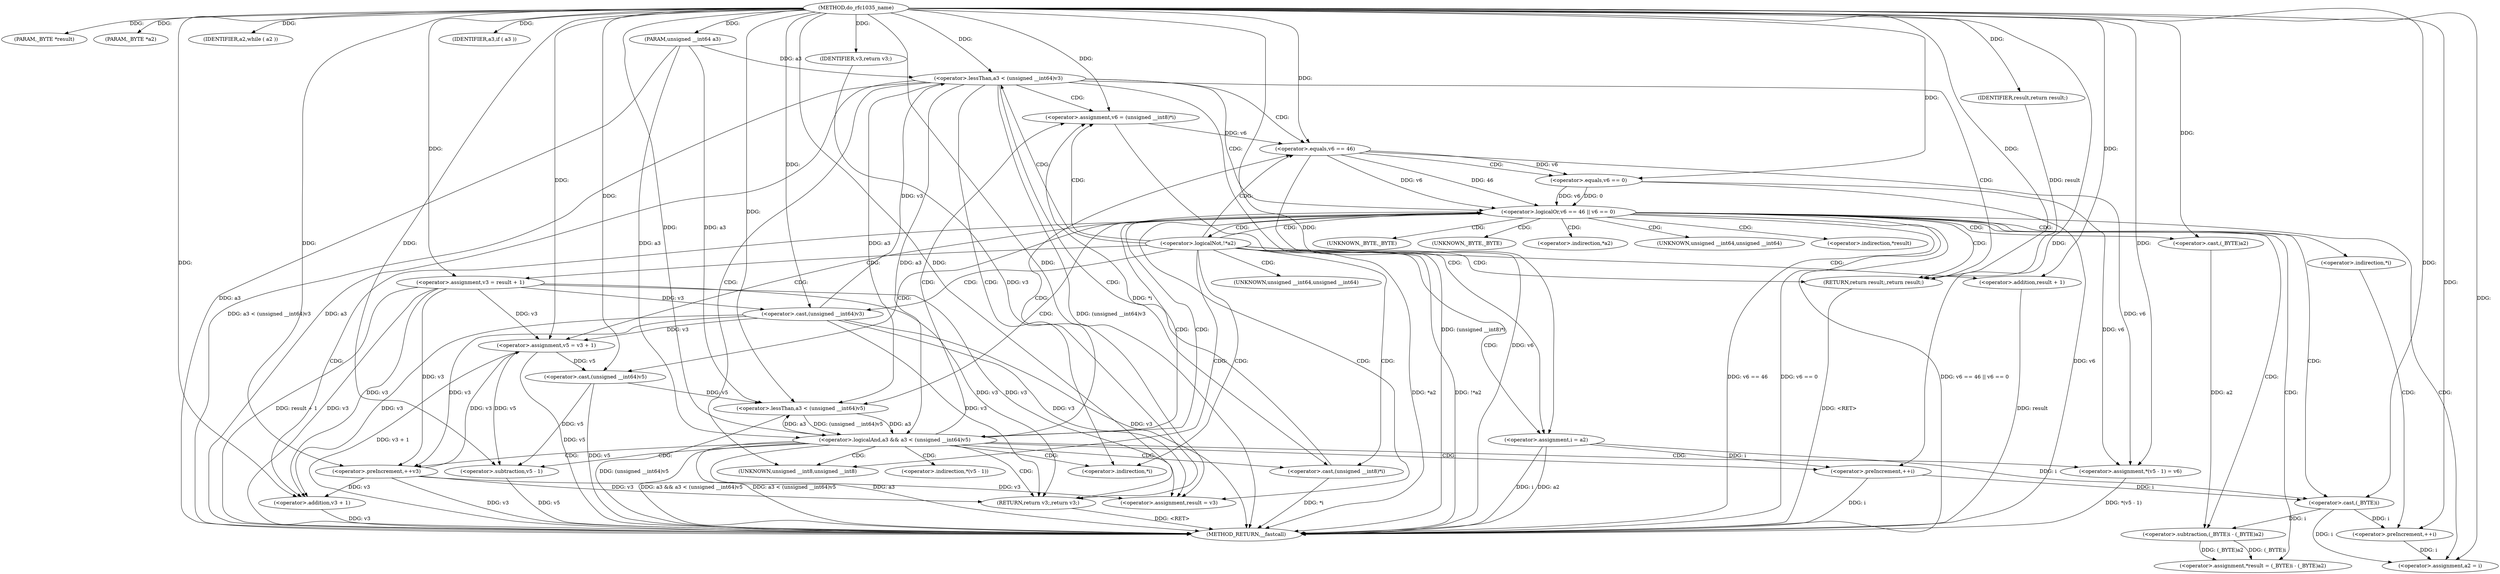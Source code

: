 digraph do_rfc1035_name {  
"1000105" [label = "(METHOD,do_rfc1035_name)" ]
"1000205" [label = "(METHOD_RETURN,__fastcall)" ]
"1000106" [label = "(PARAM,_BYTE *result)" ]
"1000107" [label = "(PARAM,_BYTE *a2)" ]
"1000108" [label = "(PARAM,unsigned __int64 a3)" ]
"1000115" [label = "(IDENTIFIER,a2,while ( a2 ))" ]
"1000118" [label = "(<operator>.logicalNot,!*a2)" ]
"1000122" [label = "(<operator>.assignment,v3 = result + 1)" ]
"1000124" [label = "(<operator>.addition,result + 1)" ]
"1000128" [label = "(IDENTIFIER,a3,if ( a3 ))" ]
"1000131" [label = "(<operator>.lessThan,a3 < (unsigned __int64)v3)" ]
"1000133" [label = "(<operator>.cast,(unsigned __int64)v3)" ]
"1000138" [label = "(<operator>.assignment,i = a2)" ]
"1000141" [label = "(<operator>.preIncrement,++i)" ]
"1000144" [label = "(<operator>.assignment,v6 = (unsigned __int8)*i)" ]
"1000146" [label = "(<operator>.cast,(unsigned __int8)*i)" ]
"1000151" [label = "(<operator>.logicalOr,v6 == 46 || v6 == 0)" ]
"1000152" [label = "(<operator>.equals,v6 == 46)" ]
"1000155" [label = "(<operator>.equals,v6 == 0)" ]
"1000159" [label = "(<operator>.assignment,v5 = v3 + 1)" ]
"1000161" [label = "(<operator>.addition,v3 + 1)" ]
"1000165" [label = "(<operator>.logicalAnd,a3 && a3 < (unsigned __int64)v5)" ]
"1000167" [label = "(<operator>.lessThan,a3 < (unsigned __int64)v5)" ]
"1000169" [label = "(<operator>.cast,(unsigned __int64)v5)" ]
"1000172" [label = "(RETURN,return v3;,return v3;)" ]
"1000173" [label = "(IDENTIFIER,v3,return v3;)" ]
"1000174" [label = "(<operator>.preIncrement,++v3)" ]
"1000176" [label = "(<operator>.assignment,*(v5 - 1) = v6)" ]
"1000178" [label = "(<operator>.subtraction,v5 - 1)" ]
"1000182" [label = "(<operator>.assignment,*result = (_BYTE)i - (_BYTE)a2)" ]
"1000185" [label = "(<operator>.subtraction,(_BYTE)i - (_BYTE)a2)" ]
"1000186" [label = "(<operator>.cast,(_BYTE)i)" ]
"1000189" [label = "(<operator>.cast,(_BYTE)a2)" ]
"1000195" [label = "(<operator>.preIncrement,++i)" ]
"1000197" [label = "(<operator>.assignment,a2 = i)" ]
"1000200" [label = "(<operator>.assignment,result = v3)" ]
"1000203" [label = "(RETURN,return result;,return result;)" ]
"1000204" [label = "(IDENTIFIER,result,return result;)" ]
"1000119" [label = "(<operator>.indirection,*a2)" ]
"1000134" [label = "(UNKNOWN,unsigned __int64,unsigned __int64)" ]
"1000147" [label = "(UNKNOWN,unsigned __int8,unsigned __int8)" ]
"1000148" [label = "(<operator>.indirection,*i)" ]
"1000170" [label = "(UNKNOWN,unsigned __int64,unsigned __int64)" ]
"1000177" [label = "(<operator>.indirection,*(v5 - 1))" ]
"1000183" [label = "(<operator>.indirection,*result)" ]
"1000187" [label = "(UNKNOWN,_BYTE,_BYTE)" ]
"1000190" [label = "(UNKNOWN,_BYTE,_BYTE)" ]
"1000193" [label = "(<operator>.indirection,*i)" ]
  "1000165" -> "1000205"  [ label = "DDG: a3 < (unsigned __int64)v5"] 
  "1000138" -> "1000205"  [ label = "DDG: i"] 
  "1000165" -> "1000205"  [ label = "DDG: a3"] 
  "1000151" -> "1000205"  [ label = "DDG: v6 == 46"] 
  "1000118" -> "1000205"  [ label = "DDG: *a2"] 
  "1000131" -> "1000205"  [ label = "DDG: a3 < (unsigned __int64)v3"] 
  "1000169" -> "1000205"  [ label = "DDG: v5"] 
  "1000155" -> "1000205"  [ label = "DDG: v6"] 
  "1000138" -> "1000205"  [ label = "DDG: a2"] 
  "1000159" -> "1000205"  [ label = "DDG: v5"] 
  "1000174" -> "1000205"  [ label = "DDG: v3"] 
  "1000159" -> "1000205"  [ label = "DDG: v3 + 1"] 
  "1000122" -> "1000205"  [ label = "DDG: result + 1"] 
  "1000118" -> "1000205"  [ label = "DDG: !*a2"] 
  "1000141" -> "1000205"  [ label = "DDG: i"] 
  "1000152" -> "1000205"  [ label = "DDG: v6"] 
  "1000131" -> "1000205"  [ label = "DDG: (unsigned __int64)v3"] 
  "1000146" -> "1000205"  [ label = "DDG: *i"] 
  "1000151" -> "1000205"  [ label = "DDG: v6 == 0"] 
  "1000133" -> "1000205"  [ label = "DDG: v3"] 
  "1000124" -> "1000205"  [ label = "DDG: result"] 
  "1000176" -> "1000205"  [ label = "DDG: *(v5 - 1)"] 
  "1000178" -> "1000205"  [ label = "DDG: v5"] 
  "1000167" -> "1000205"  [ label = "DDG: (unsigned __int64)v5"] 
  "1000144" -> "1000205"  [ label = "DDG: (unsigned __int8)*i"] 
  "1000122" -> "1000205"  [ label = "DDG: v3"] 
  "1000108" -> "1000205"  [ label = "DDG: a3"] 
  "1000165" -> "1000205"  [ label = "DDG: a3 && a3 < (unsigned __int64)v5"] 
  "1000161" -> "1000205"  [ label = "DDG: v3"] 
  "1000151" -> "1000205"  [ label = "DDG: v6 == 46 || v6 == 0"] 
  "1000131" -> "1000205"  [ label = "DDG: a3"] 
  "1000203" -> "1000205"  [ label = "DDG: <RET>"] 
  "1000172" -> "1000205"  [ label = "DDG: <RET>"] 
  "1000105" -> "1000106"  [ label = "DDG: "] 
  "1000105" -> "1000107"  [ label = "DDG: "] 
  "1000105" -> "1000108"  [ label = "DDG: "] 
  "1000105" -> "1000115"  [ label = "DDG: "] 
  "1000105" -> "1000122"  [ label = "DDG: "] 
  "1000105" -> "1000124"  [ label = "DDG: "] 
  "1000105" -> "1000128"  [ label = "DDG: "] 
  "1000108" -> "1000131"  [ label = "DDG: a3"] 
  "1000105" -> "1000131"  [ label = "DDG: "] 
  "1000133" -> "1000131"  [ label = "DDG: v3"] 
  "1000122" -> "1000133"  [ label = "DDG: v3"] 
  "1000105" -> "1000133"  [ label = "DDG: "] 
  "1000105" -> "1000138"  [ label = "DDG: "] 
  "1000138" -> "1000141"  [ label = "DDG: i"] 
  "1000105" -> "1000141"  [ label = "DDG: "] 
  "1000146" -> "1000144"  [ label = "DDG: *i"] 
  "1000105" -> "1000144"  [ label = "DDG: "] 
  "1000152" -> "1000151"  [ label = "DDG: v6"] 
  "1000152" -> "1000151"  [ label = "DDG: 46"] 
  "1000144" -> "1000152"  [ label = "DDG: v6"] 
  "1000105" -> "1000152"  [ label = "DDG: "] 
  "1000155" -> "1000151"  [ label = "DDG: v6"] 
  "1000155" -> "1000151"  [ label = "DDG: 0"] 
  "1000152" -> "1000155"  [ label = "DDG: v6"] 
  "1000105" -> "1000155"  [ label = "DDG: "] 
  "1000133" -> "1000159"  [ label = "DDG: v3"] 
  "1000174" -> "1000159"  [ label = "DDG: v3"] 
  "1000122" -> "1000159"  [ label = "DDG: v3"] 
  "1000105" -> "1000159"  [ label = "DDG: "] 
  "1000133" -> "1000161"  [ label = "DDG: v3"] 
  "1000174" -> "1000161"  [ label = "DDG: v3"] 
  "1000122" -> "1000161"  [ label = "DDG: v3"] 
  "1000105" -> "1000161"  [ label = "DDG: "] 
  "1000167" -> "1000165"  [ label = "DDG: a3"] 
  "1000131" -> "1000165"  [ label = "DDG: a3"] 
  "1000108" -> "1000165"  [ label = "DDG: a3"] 
  "1000105" -> "1000165"  [ label = "DDG: "] 
  "1000167" -> "1000165"  [ label = "DDG: (unsigned __int64)v5"] 
  "1000165" -> "1000167"  [ label = "DDG: a3"] 
  "1000131" -> "1000167"  [ label = "DDG: a3"] 
  "1000108" -> "1000167"  [ label = "DDG: a3"] 
  "1000105" -> "1000167"  [ label = "DDG: "] 
  "1000169" -> "1000167"  [ label = "DDG: v5"] 
  "1000159" -> "1000169"  [ label = "DDG: v5"] 
  "1000105" -> "1000169"  [ label = "DDG: "] 
  "1000173" -> "1000172"  [ label = "DDG: v3"] 
  "1000133" -> "1000172"  [ label = "DDG: v3"] 
  "1000174" -> "1000172"  [ label = "DDG: v3"] 
  "1000122" -> "1000172"  [ label = "DDG: v3"] 
  "1000105" -> "1000172"  [ label = "DDG: "] 
  "1000105" -> "1000173"  [ label = "DDG: "] 
  "1000105" -> "1000174"  [ label = "DDG: "] 
  "1000133" -> "1000174"  [ label = "DDG: v3"] 
  "1000122" -> "1000174"  [ label = "DDG: v3"] 
  "1000152" -> "1000176"  [ label = "DDG: v6"] 
  "1000155" -> "1000176"  [ label = "DDG: v6"] 
  "1000105" -> "1000176"  [ label = "DDG: "] 
  "1000169" -> "1000178"  [ label = "DDG: v5"] 
  "1000159" -> "1000178"  [ label = "DDG: v5"] 
  "1000105" -> "1000178"  [ label = "DDG: "] 
  "1000185" -> "1000182"  [ label = "DDG: (_BYTE)i"] 
  "1000185" -> "1000182"  [ label = "DDG: (_BYTE)a2"] 
  "1000186" -> "1000185"  [ label = "DDG: i"] 
  "1000138" -> "1000186"  [ label = "DDG: i"] 
  "1000141" -> "1000186"  [ label = "DDG: i"] 
  "1000105" -> "1000186"  [ label = "DDG: "] 
  "1000189" -> "1000185"  [ label = "DDG: a2"] 
  "1000105" -> "1000189"  [ label = "DDG: "] 
  "1000186" -> "1000195"  [ label = "DDG: i"] 
  "1000105" -> "1000195"  [ label = "DDG: "] 
  "1000186" -> "1000197"  [ label = "DDG: i"] 
  "1000195" -> "1000197"  [ label = "DDG: i"] 
  "1000105" -> "1000197"  [ label = "DDG: "] 
  "1000133" -> "1000200"  [ label = "DDG: v3"] 
  "1000174" -> "1000200"  [ label = "DDG: v3"] 
  "1000122" -> "1000200"  [ label = "DDG: v3"] 
  "1000105" -> "1000200"  [ label = "DDG: "] 
  "1000204" -> "1000203"  [ label = "DDG: result"] 
  "1000105" -> "1000203"  [ label = "DDG: "] 
  "1000105" -> "1000204"  [ label = "DDG: "] 
  "1000118" -> "1000203"  [ label = "CDG: "] 
  "1000118" -> "1000124"  [ label = "CDG: "] 
  "1000118" -> "1000122"  [ label = "CDG: "] 
  "1000118" -> "1000144"  [ label = "CDG: "] 
  "1000118" -> "1000138"  [ label = "CDG: "] 
  "1000118" -> "1000134"  [ label = "CDG: "] 
  "1000118" -> "1000133"  [ label = "CDG: "] 
  "1000118" -> "1000131"  [ label = "CDG: "] 
  "1000118" -> "1000152"  [ label = "CDG: "] 
  "1000118" -> "1000151"  [ label = "CDG: "] 
  "1000118" -> "1000148"  [ label = "CDG: "] 
  "1000118" -> "1000147"  [ label = "CDG: "] 
  "1000118" -> "1000146"  [ label = "CDG: "] 
  "1000131" -> "1000203"  [ label = "CDG: "] 
  "1000131" -> "1000144"  [ label = "CDG: "] 
  "1000131" -> "1000138"  [ label = "CDG: "] 
  "1000131" -> "1000152"  [ label = "CDG: "] 
  "1000131" -> "1000151"  [ label = "CDG: "] 
  "1000131" -> "1000148"  [ label = "CDG: "] 
  "1000131" -> "1000147"  [ label = "CDG: "] 
  "1000131" -> "1000146"  [ label = "CDG: "] 
  "1000151" -> "1000165"  [ label = "CDG: "] 
  "1000151" -> "1000161"  [ label = "CDG: "] 
  "1000151" -> "1000159"  [ label = "CDG: "] 
  "1000151" -> "1000170"  [ label = "CDG: "] 
  "1000151" -> "1000169"  [ label = "CDG: "] 
  "1000151" -> "1000167"  [ label = "CDG: "] 
  "1000151" -> "1000190"  [ label = "CDG: "] 
  "1000151" -> "1000189"  [ label = "CDG: "] 
  "1000151" -> "1000187"  [ label = "CDG: "] 
  "1000151" -> "1000186"  [ label = "CDG: "] 
  "1000151" -> "1000185"  [ label = "CDG: "] 
  "1000151" -> "1000183"  [ label = "CDG: "] 
  "1000151" -> "1000182"  [ label = "CDG: "] 
  "1000151" -> "1000203"  [ label = "CDG: "] 
  "1000151" -> "1000200"  [ label = "CDG: "] 
  "1000151" -> "1000197"  [ label = "CDG: "] 
  "1000151" -> "1000193"  [ label = "CDG: "] 
  "1000151" -> "1000119"  [ label = "CDG: "] 
  "1000151" -> "1000118"  [ label = "CDG: "] 
  "1000152" -> "1000155"  [ label = "CDG: "] 
  "1000165" -> "1000176"  [ label = "CDG: "] 
  "1000165" -> "1000174"  [ label = "CDG: "] 
  "1000165" -> "1000172"  [ label = "CDG: "] 
  "1000165" -> "1000178"  [ label = "CDG: "] 
  "1000165" -> "1000177"  [ label = "CDG: "] 
  "1000165" -> "1000144"  [ label = "CDG: "] 
  "1000165" -> "1000141"  [ label = "CDG: "] 
  "1000165" -> "1000152"  [ label = "CDG: "] 
  "1000165" -> "1000151"  [ label = "CDG: "] 
  "1000165" -> "1000148"  [ label = "CDG: "] 
  "1000165" -> "1000147"  [ label = "CDG: "] 
  "1000165" -> "1000146"  [ label = "CDG: "] 
  "1000193" -> "1000195"  [ label = "CDG: "] 
}
